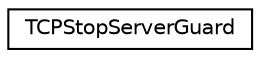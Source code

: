 digraph "Graphical Class Hierarchy"
{
 // LATEX_PDF_SIZE
  edge [fontname="Helvetica",fontsize="10",labelfontname="Helvetica",labelfontsize="10"];
  node [fontname="Helvetica",fontsize="10",shape=record];
  rankdir="LR";
  Node0 [label="TCPStopServerGuard",height=0.2,width=0.4,color="black", fillcolor="white", style="filled",URL="$classTCPStopServerGuard.html",tooltip=" "];
}
